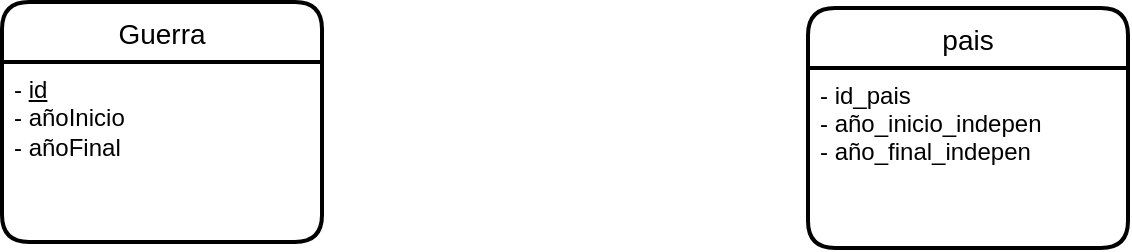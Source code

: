 <mxfile version="20.1.2" type="github">
  <diagram id="Fmc8TGQid-nYDSHVtyvv" name="Pàgina-1">
    <mxGraphModel dx="626" dy="330" grid="0" gridSize="10" guides="1" tooltips="1" connect="1" arrows="1" fold="1" page="1" pageScale="1" pageWidth="827" pageHeight="1169" math="0" shadow="0">
      <root>
        <mxCell id="0" />
        <mxCell id="1" parent="0" />
        <mxCell id="LGba17AcoOO2xGvBsgM_-1" value="Guerra" style="swimlane;childLayout=stackLayout;horizontal=1;startSize=30;horizontalStack=0;rounded=1;fontSize=14;fontStyle=0;strokeWidth=2;resizeParent=0;resizeLast=1;shadow=0;dashed=0;align=center;" vertex="1" parent="1">
          <mxGeometry x="145" y="221" width="160" height="120" as="geometry" />
        </mxCell>
        <mxCell id="LGba17AcoOO2xGvBsgM_-2" value="- &lt;u&gt;id&lt;/u&gt;&lt;br&gt;- añoInicio&lt;br&gt;- añoFinal" style="align=left;strokeColor=none;fillColor=none;spacingLeft=4;fontSize=12;verticalAlign=top;resizable=0;rotatable=0;part=1;html=1;" vertex="1" parent="LGba17AcoOO2xGvBsgM_-1">
          <mxGeometry y="30" width="160" height="90" as="geometry" />
        </mxCell>
        <mxCell id="gZV5aAu9wN1C4oIyZdUu-1" value="pais" style="swimlane;childLayout=stackLayout;horizontal=1;startSize=30;horizontalStack=0;rounded=1;fontSize=14;fontStyle=0;strokeWidth=2;resizeParent=0;resizeLast=1;shadow=0;dashed=0;align=center;" vertex="1" parent="1">
          <mxGeometry x="548" y="224" width="160" height="120" as="geometry" />
        </mxCell>
        <mxCell id="gZV5aAu9wN1C4oIyZdUu-2" value="- id_pais&#xa;- año_inicio_indepen&#xa;- año_final_indepen&#xa;" style="align=left;strokeColor=none;fillColor=none;spacingLeft=4;fontSize=12;verticalAlign=top;resizable=0;rotatable=0;part=1;" vertex="1" parent="gZV5aAu9wN1C4oIyZdUu-1">
          <mxGeometry y="30" width="160" height="90" as="geometry" />
        </mxCell>
      </root>
    </mxGraphModel>
  </diagram>
</mxfile>
